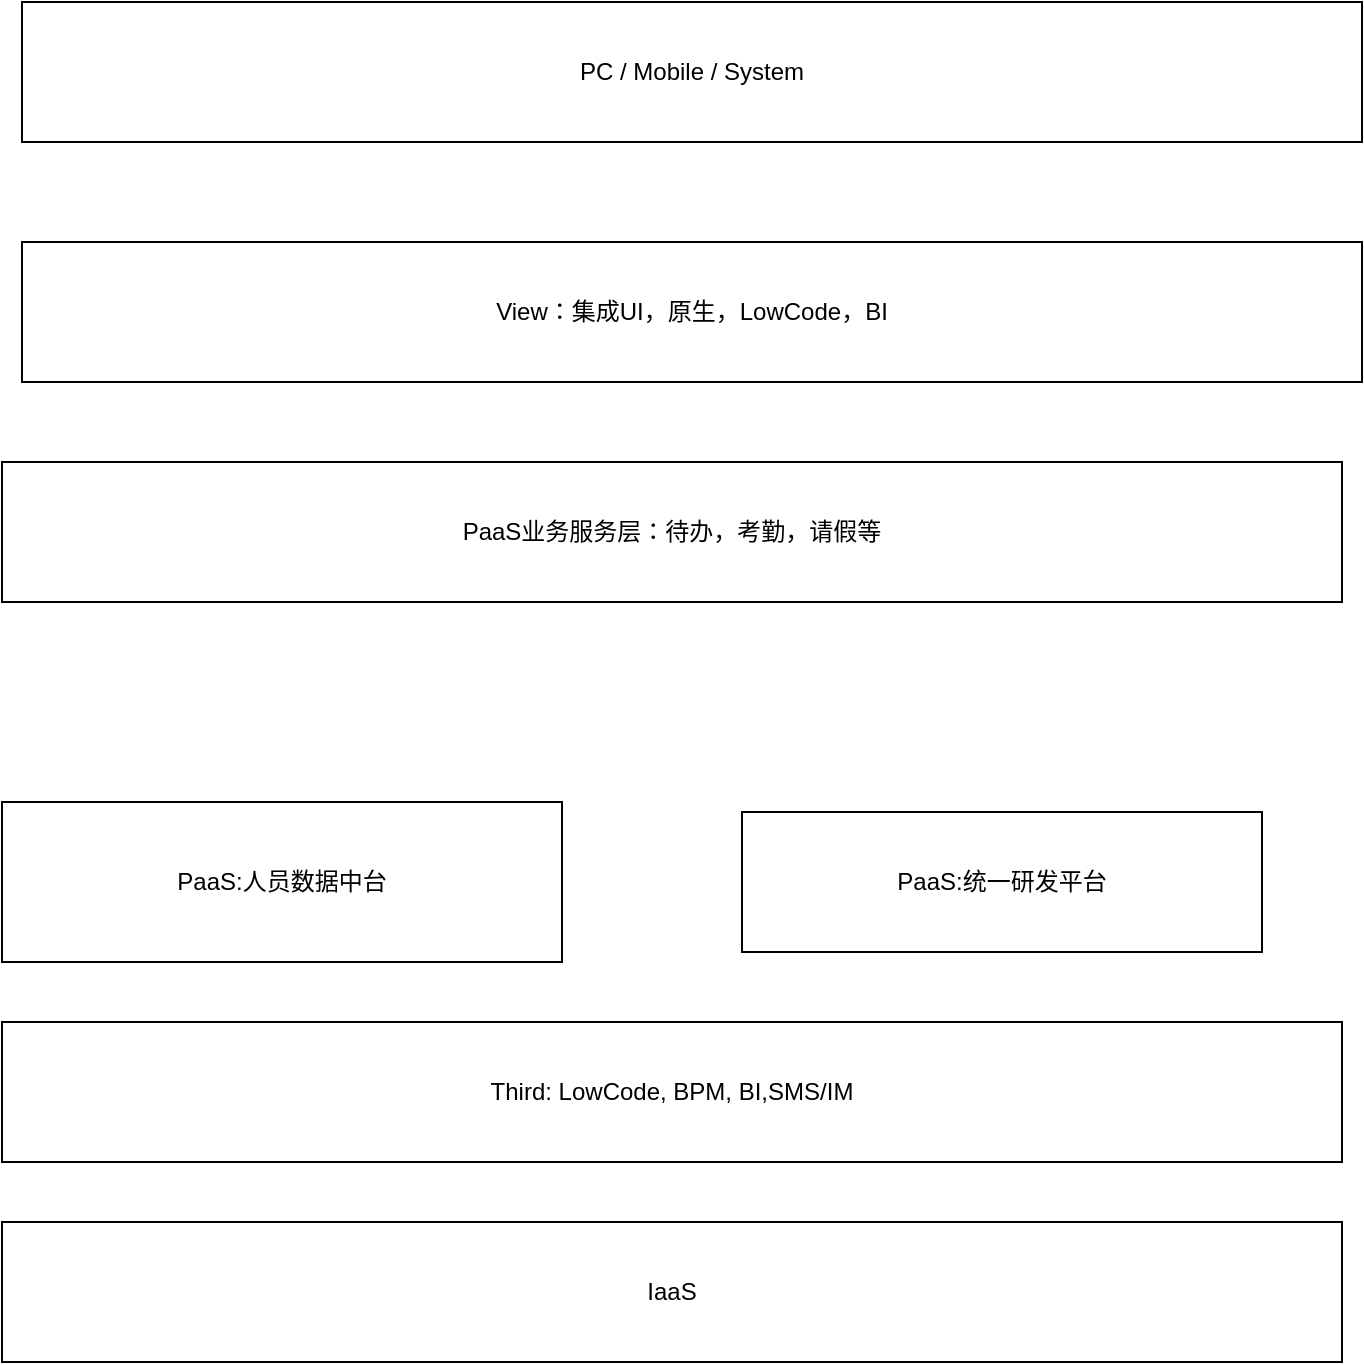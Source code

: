 <mxfile version="21.6.6" type="github">
  <diagram name="Page-1" id="RexE0t5KJpk72uqxKkzB">
    <mxGraphModel dx="1194" dy="772" grid="1" gridSize="10" guides="1" tooltips="1" connect="1" arrows="1" fold="1" page="1" pageScale="1" pageWidth="850" pageHeight="1100" math="0" shadow="0">
      <root>
        <mxCell id="0" />
        <mxCell id="1" parent="0" />
        <mxCell id="ITDcqpuh0zd9whu8jUeQ-3" value="PC / Mobile / System" style="rounded=0;whiteSpace=wrap;html=1;" vertex="1" parent="1">
          <mxGeometry x="520" y="90" width="670" height="70" as="geometry" />
        </mxCell>
        <mxCell id="ITDcqpuh0zd9whu8jUeQ-22" value="PaaS:人员数据中台" style="rounded=0;whiteSpace=wrap;html=1;" vertex="1" parent="1">
          <mxGeometry x="510" y="490" width="280" height="80" as="geometry" />
        </mxCell>
        <mxCell id="ITDcqpuh0zd9whu8jUeQ-23" value="PaaS业务服务层：待办，考勤，请假等" style="rounded=0;whiteSpace=wrap;html=1;" vertex="1" parent="1">
          <mxGeometry x="510" y="320" width="670" height="70" as="geometry" />
        </mxCell>
        <mxCell id="ITDcqpuh0zd9whu8jUeQ-24" value="PaaS:统一研发平台" style="rounded=0;whiteSpace=wrap;html=1;" vertex="1" parent="1">
          <mxGeometry x="880" y="495" width="260" height="70" as="geometry" />
        </mxCell>
        <mxCell id="ITDcqpuh0zd9whu8jUeQ-25" value="Third: LowCode, BPM, BI,SMS/IM" style="rounded=0;whiteSpace=wrap;html=1;" vertex="1" parent="1">
          <mxGeometry x="510" y="600" width="670" height="70" as="geometry" />
        </mxCell>
        <mxCell id="ITDcqpuh0zd9whu8jUeQ-26" value="IaaS" style="rounded=0;whiteSpace=wrap;html=1;" vertex="1" parent="1">
          <mxGeometry x="510" y="700" width="670" height="70" as="geometry" />
        </mxCell>
        <mxCell id="ITDcqpuh0zd9whu8jUeQ-27" value="View：集成UI，原生，LowCode，BI" style="rounded=0;whiteSpace=wrap;html=1;" vertex="1" parent="1">
          <mxGeometry x="520" y="210" width="670" height="70" as="geometry" />
        </mxCell>
      </root>
    </mxGraphModel>
  </diagram>
</mxfile>

